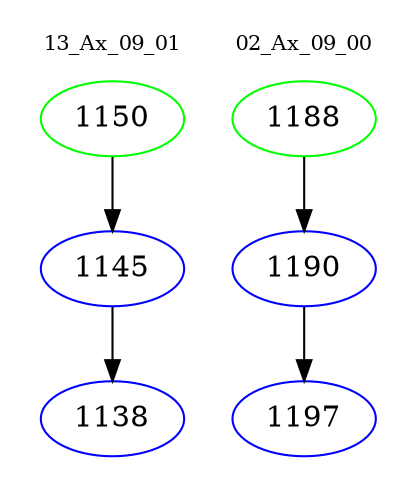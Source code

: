 digraph{
subgraph cluster_0 {
color = white
label = "13_Ax_09_01";
fontsize=10;
T0_1150 [label="1150", color="green"]
T0_1150 -> T0_1145 [color="black"]
T0_1145 [label="1145", color="blue"]
T0_1145 -> T0_1138 [color="black"]
T0_1138 [label="1138", color="blue"]
}
subgraph cluster_1 {
color = white
label = "02_Ax_09_00";
fontsize=10;
T1_1188 [label="1188", color="green"]
T1_1188 -> T1_1190 [color="black"]
T1_1190 [label="1190", color="blue"]
T1_1190 -> T1_1197 [color="black"]
T1_1197 [label="1197", color="blue"]
}
}
